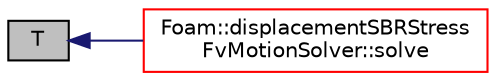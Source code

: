 digraph "T"
{
  bgcolor="transparent";
  edge [fontname="Helvetica",fontsize="10",labelfontname="Helvetica",labelfontsize="10"];
  node [fontname="Helvetica",fontsize="10",shape=record];
  rankdir="LR";
  Node1 [label="T",height=0.2,width=0.4,color="black", fillcolor="grey75", style="filled", fontcolor="black"];
  Node1 -> Node2 [dir="back",color="midnightblue",fontsize="10",style="solid",fontname="Helvetica"];
  Node2 [label="Foam::displacementSBRStress\lFvMotionSolver::solve",height=0.2,width=0.4,color="red",URL="$a00555.html#af7d39f0eac0af0ed5785935ac72a1e7d",tooltip="Solve for motion. "];
}
